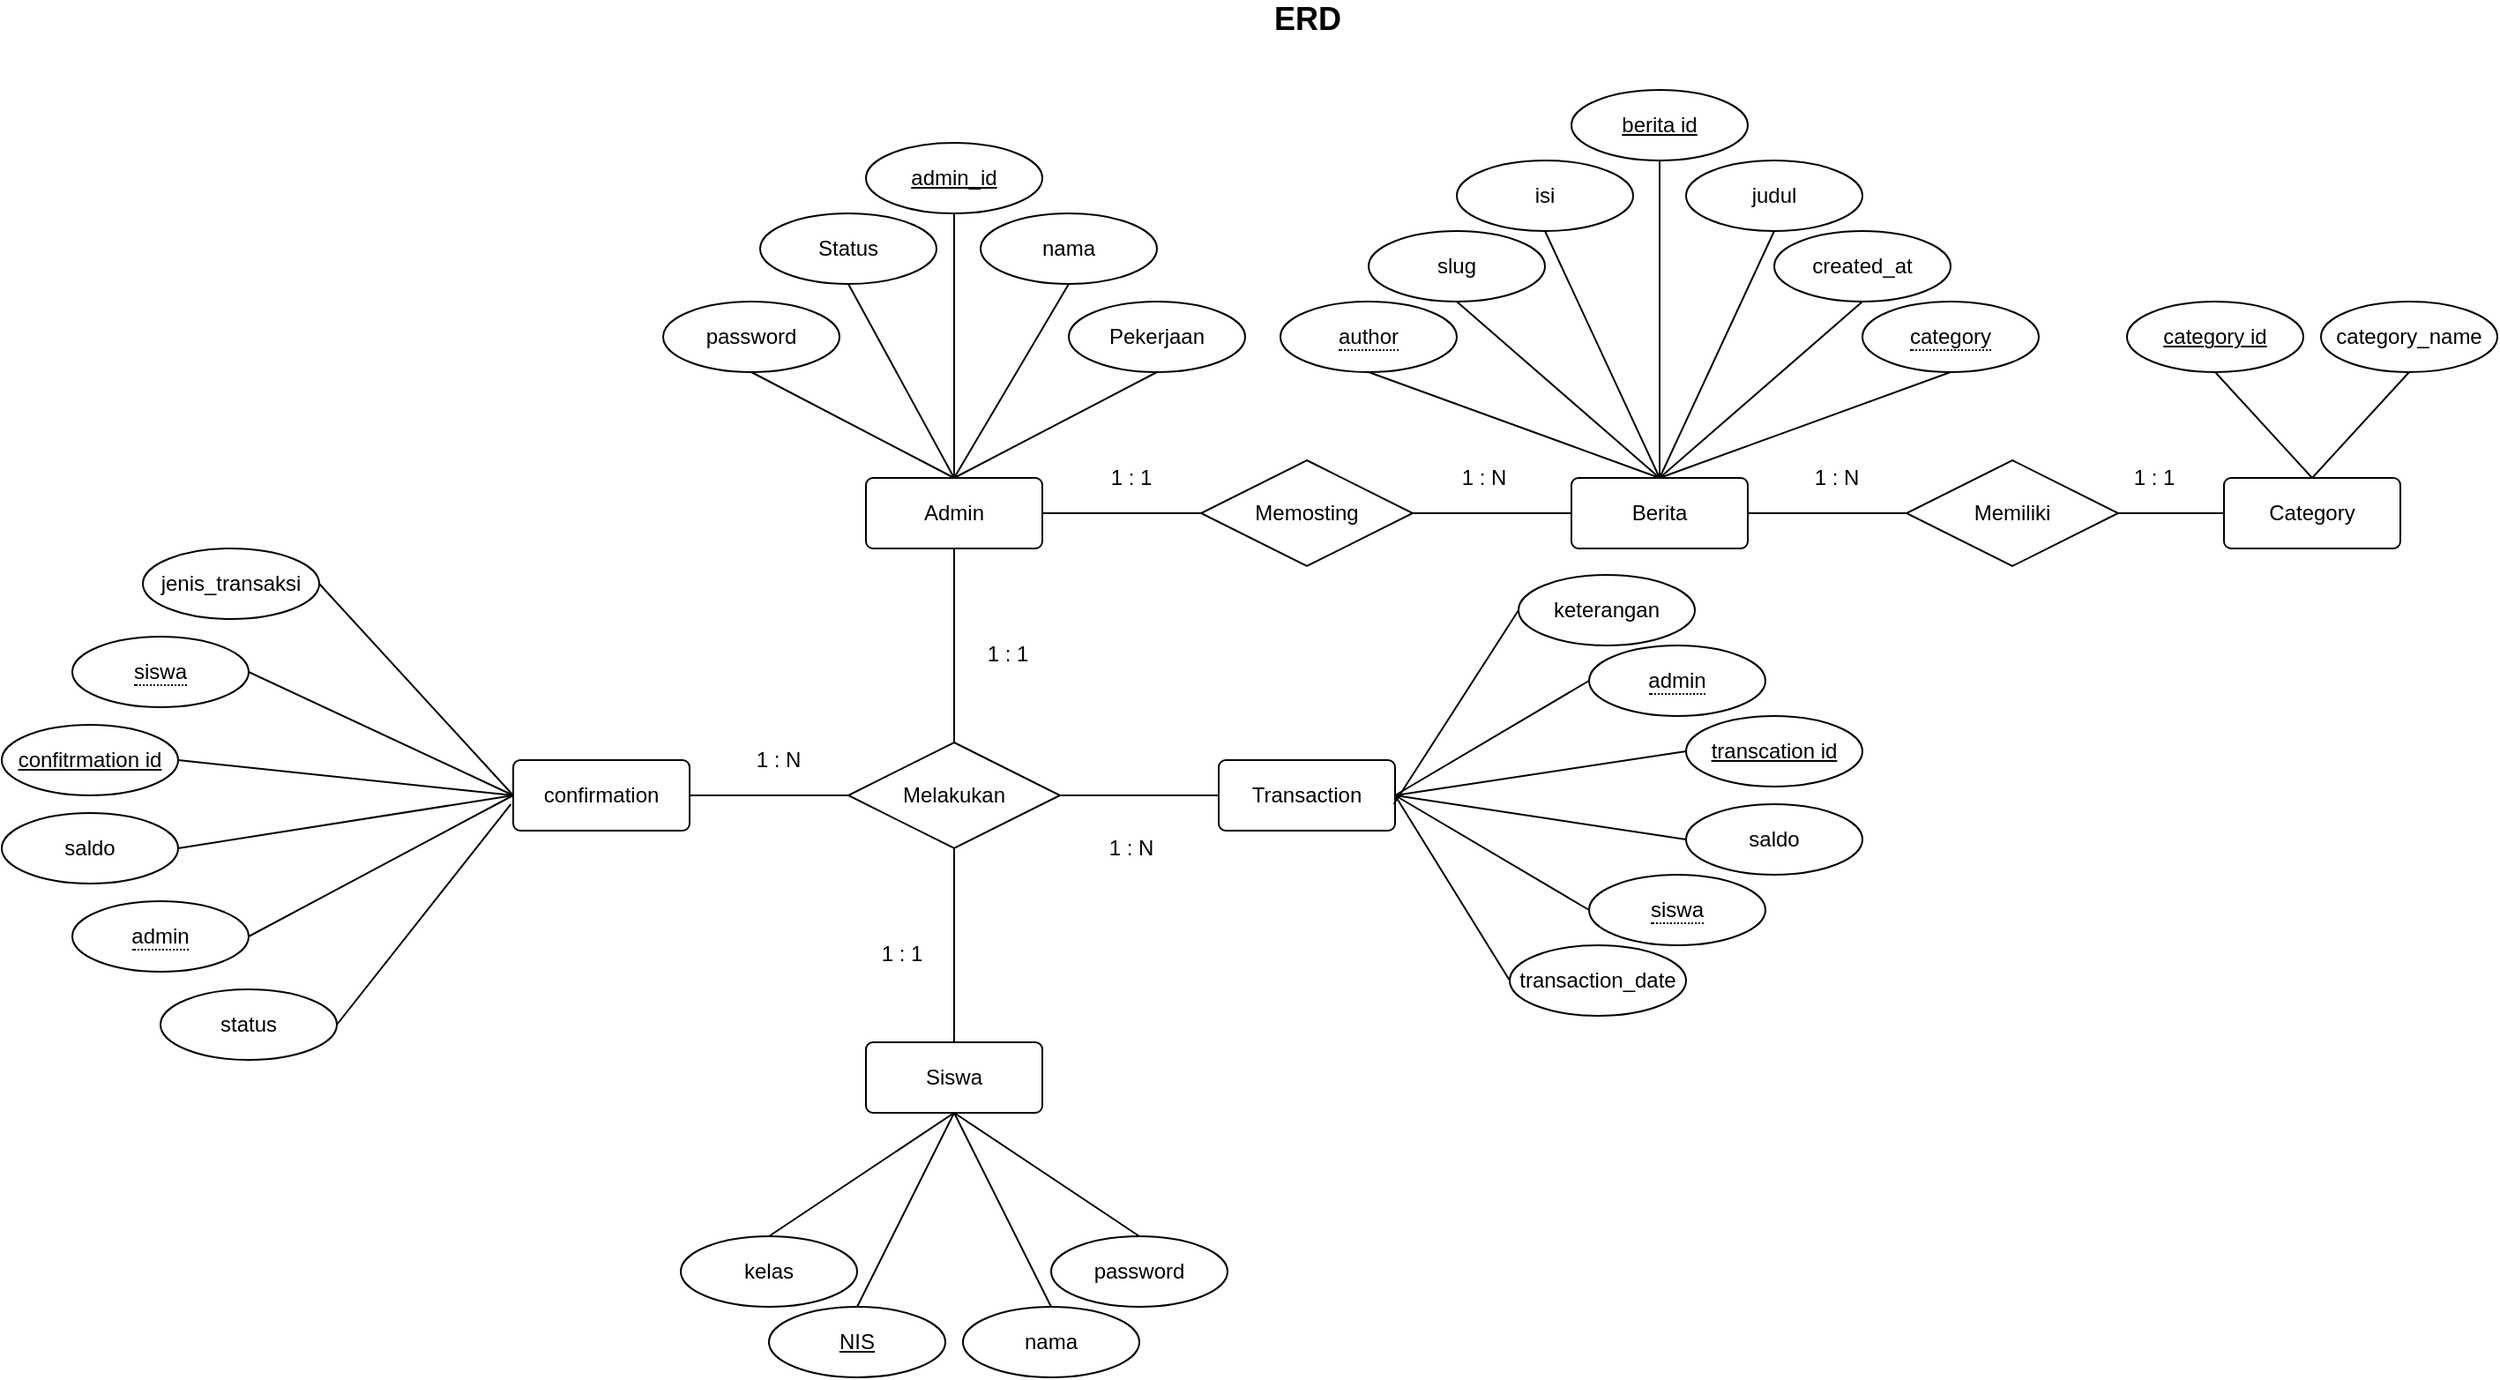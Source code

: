 <mxfile version="17.5.0" type="device"><diagram id="R2lEEEUBdFMjLlhIrx00" name="Page-1"><mxGraphModel dx="2881" dy="1096" grid="1" gridSize="10" guides="1" tooltips="1" connect="1" arrows="1" fold="1" page="1" pageScale="1" pageWidth="850" pageHeight="1100" math="0" shadow="0" extFonts="Permanent Marker^https://fonts.googleapis.com/css?family=Permanent+Marker"><root><mxCell id="0"/><mxCell id="1" parent="0"/><mxCell id="1gQ173YRiWsbyyBzPhOY-2" value="Berita" style="rounded=1;arcSize=10;whiteSpace=wrap;html=1;align=center;" parent="1" vertex="1"><mxGeometry x="608" y="430" width="100" height="40" as="geometry"/></mxCell><mxCell id="1gQ173YRiWsbyyBzPhOY-4" value="Admin" style="rounded=1;arcSize=10;whiteSpace=wrap;html=1;align=center;" parent="1" vertex="1"><mxGeometry x="208" y="430" width="100" height="40" as="geometry"/></mxCell><mxCell id="1gQ173YRiWsbyyBzPhOY-5" value="Category" style="rounded=1;arcSize=10;whiteSpace=wrap;html=1;align=center;" parent="1" vertex="1"><mxGeometry x="978" y="430" width="100" height="40" as="geometry"/></mxCell><mxCell id="1gQ173YRiWsbyyBzPhOY-8" value="confirmation" style="rounded=1;arcSize=10;whiteSpace=wrap;html=1;align=center;" parent="1" vertex="1"><mxGeometry x="8" y="590" width="100" height="40" as="geometry"/></mxCell><mxCell id="1gQ173YRiWsbyyBzPhOY-102" value="Siswa" style="rounded=1;arcSize=10;whiteSpace=wrap;html=1;align=center;" parent="1" vertex="1"><mxGeometry x="208" y="750" width="100" height="40" as="geometry"/></mxCell><mxCell id="1gQ173YRiWsbyyBzPhOY-116" value="&lt;b&gt;&lt;font style=&quot;font-size: 18px&quot;&gt;ERD&lt;/font&gt;&lt;/b&gt;" style="text;html=1;align=center;verticalAlign=middle;resizable=0;points=[];autosize=1;strokeColor=none;fillColor=none;" parent="1" vertex="1"><mxGeometry x="433" y="160" width="50" height="20" as="geometry"/></mxCell><mxCell id="1gQ173YRiWsbyyBzPhOY-137" value="Transaction" style="rounded=1;arcSize=10;whiteSpace=wrap;html=1;align=center;" parent="1" vertex="1"><mxGeometry x="408" y="590" width="100" height="40" as="geometry"/></mxCell><mxCell id="1024xfQDOg1oPCdJmZMH-1" value="Memosting" style="shape=rhombus;perimeter=rhombusPerimeter;whiteSpace=wrap;html=1;align=center;" vertex="1" parent="1"><mxGeometry x="398" y="420" width="120" height="60" as="geometry"/></mxCell><mxCell id="1024xfQDOg1oPCdJmZMH-2" value="Memiliki" style="shape=rhombus;perimeter=rhombusPerimeter;whiteSpace=wrap;html=1;align=center;" vertex="1" parent="1"><mxGeometry x="798" y="420" width="120" height="60" as="geometry"/></mxCell><mxCell id="1024xfQDOg1oPCdJmZMH-3" value="Melakukan" style="shape=rhombus;perimeter=rhombusPerimeter;whiteSpace=wrap;html=1;align=center;" vertex="1" parent="1"><mxGeometry x="198" y="580" width="120" height="60" as="geometry"/></mxCell><mxCell id="1024xfQDOg1oPCdJmZMH-4" value="" style="endArrow=none;html=1;rounded=0;exitX=0.5;exitY=1;exitDx=0;exitDy=0;" edge="1" parent="1" source="1024xfQDOg1oPCdJmZMH-3" target="1gQ173YRiWsbyyBzPhOY-102"><mxGeometry relative="1" as="geometry"><mxPoint x="418" y="590" as="sourcePoint"/><mxPoint x="578" y="590" as="targetPoint"/></mxGeometry></mxCell><mxCell id="1024xfQDOg1oPCdJmZMH-5" value="" style="endArrow=none;html=1;rounded=0;exitX=0.5;exitY=1;exitDx=0;exitDy=0;entryX=0.5;entryY=0;entryDx=0;entryDy=0;" edge="1" parent="1" source="1gQ173YRiWsbyyBzPhOY-4" target="1024xfQDOg1oPCdJmZMH-3"><mxGeometry relative="1" as="geometry"><mxPoint x="268" y="650" as="sourcePoint"/><mxPoint x="268" y="760" as="targetPoint"/></mxGeometry></mxCell><mxCell id="1024xfQDOg1oPCdJmZMH-6" value="" style="endArrow=none;html=1;rounded=0;exitX=1;exitY=0.5;exitDx=0;exitDy=0;entryX=0;entryY=0.5;entryDx=0;entryDy=0;" edge="1" parent="1" source="1gQ173YRiWsbyyBzPhOY-8" target="1024xfQDOg1oPCdJmZMH-3"><mxGeometry relative="1" as="geometry"><mxPoint x="268" y="480" as="sourcePoint"/><mxPoint x="268" y="590" as="targetPoint"/></mxGeometry></mxCell><mxCell id="1024xfQDOg1oPCdJmZMH-7" value="" style="endArrow=none;html=1;rounded=0;exitX=1;exitY=0.5;exitDx=0;exitDy=0;entryX=0;entryY=0.5;entryDx=0;entryDy=0;" edge="1" parent="1" source="1024xfQDOg1oPCdJmZMH-3" target="1gQ173YRiWsbyyBzPhOY-137"><mxGeometry relative="1" as="geometry"><mxPoint x="118" y="620" as="sourcePoint"/><mxPoint x="208" y="620" as="targetPoint"/></mxGeometry></mxCell><mxCell id="1024xfQDOg1oPCdJmZMH-8" value="" style="endArrow=none;html=1;rounded=0;exitX=1;exitY=0.5;exitDx=0;exitDy=0;entryX=0;entryY=0.5;entryDx=0;entryDy=0;" edge="1" parent="1" source="1gQ173YRiWsbyyBzPhOY-4" target="1024xfQDOg1oPCdJmZMH-1"><mxGeometry relative="1" as="geometry"><mxPoint x="328" y="620" as="sourcePoint"/><mxPoint x="418" y="620" as="targetPoint"/></mxGeometry></mxCell><mxCell id="1024xfQDOg1oPCdJmZMH-9" value="" style="endArrow=none;html=1;rounded=0;exitX=1;exitY=0.5;exitDx=0;exitDy=0;entryX=0;entryY=0.5;entryDx=0;entryDy=0;" edge="1" parent="1" source="1024xfQDOg1oPCdJmZMH-1" target="1gQ173YRiWsbyyBzPhOY-2"><mxGeometry relative="1" as="geometry"><mxPoint x="318" y="460" as="sourcePoint"/><mxPoint x="408" y="460" as="targetPoint"/></mxGeometry></mxCell><mxCell id="1024xfQDOg1oPCdJmZMH-10" value="" style="endArrow=none;html=1;rounded=0;exitX=1;exitY=0.5;exitDx=0;exitDy=0;entryX=0;entryY=0.5;entryDx=0;entryDy=0;" edge="1" parent="1" source="1gQ173YRiWsbyyBzPhOY-2" target="1024xfQDOg1oPCdJmZMH-2"><mxGeometry relative="1" as="geometry"><mxPoint x="528" y="460" as="sourcePoint"/><mxPoint x="618" y="460" as="targetPoint"/></mxGeometry></mxCell><mxCell id="1024xfQDOg1oPCdJmZMH-11" value="" style="endArrow=none;html=1;rounded=0;exitX=1;exitY=0.5;exitDx=0;exitDy=0;entryX=0;entryY=0.5;entryDx=0;entryDy=0;" edge="1" parent="1" source="1024xfQDOg1oPCdJmZMH-2" target="1gQ173YRiWsbyyBzPhOY-5"><mxGeometry relative="1" as="geometry"><mxPoint x="718" y="460" as="sourcePoint"/><mxPoint x="808" y="460" as="targetPoint"/></mxGeometry></mxCell><mxCell id="1024xfQDOg1oPCdJmZMH-12" value="1 : N" style="text;html=1;align=center;verticalAlign=middle;resizable=0;points=[];autosize=1;strokeColor=none;fillColor=none;" vertex="1" parent="1"><mxGeometry x="338" y="630" width="40" height="20" as="geometry"/></mxCell><mxCell id="1024xfQDOg1oPCdJmZMH-13" value="1 : N" style="text;html=1;align=center;verticalAlign=middle;resizable=0;points=[];autosize=1;strokeColor=none;fillColor=none;" vertex="1" parent="1"><mxGeometry x="138" y="580" width="40" height="20" as="geometry"/></mxCell><mxCell id="1024xfQDOg1oPCdJmZMH-14" value="1 : 1" style="text;html=1;align=center;verticalAlign=middle;resizable=0;points=[];autosize=1;strokeColor=none;fillColor=none;" vertex="1" parent="1"><mxGeometry x="268" y="520" width="40" height="20" as="geometry"/></mxCell><mxCell id="1024xfQDOg1oPCdJmZMH-15" value="1 : 1" style="text;html=1;align=center;verticalAlign=middle;resizable=0;points=[];autosize=1;strokeColor=none;fillColor=none;" vertex="1" parent="1"><mxGeometry x="208" y="690" width="40" height="20" as="geometry"/></mxCell><mxCell id="1024xfQDOg1oPCdJmZMH-16" value="1 : 1" style="text;html=1;align=center;verticalAlign=middle;resizable=0;points=[];autosize=1;strokeColor=none;fillColor=none;" vertex="1" parent="1"><mxGeometry x="338" y="420" width="40" height="20" as="geometry"/></mxCell><mxCell id="1024xfQDOg1oPCdJmZMH-17" value="1 : N" style="text;html=1;align=center;verticalAlign=middle;resizable=0;points=[];autosize=1;strokeColor=none;fillColor=none;" vertex="1" parent="1"><mxGeometry x="538" y="420" width="40" height="20" as="geometry"/></mxCell><mxCell id="1024xfQDOg1oPCdJmZMH-18" value="1 : N" style="text;html=1;align=center;verticalAlign=middle;resizable=0;points=[];autosize=1;strokeColor=none;fillColor=none;" vertex="1" parent="1"><mxGeometry x="738" y="420" width="40" height="20" as="geometry"/></mxCell><mxCell id="1024xfQDOg1oPCdJmZMH-19" value="1 : 1" style="text;html=1;align=center;verticalAlign=middle;resizable=0;points=[];autosize=1;strokeColor=none;fillColor=none;" vertex="1" parent="1"><mxGeometry x="918" y="420" width="40" height="20" as="geometry"/></mxCell><mxCell id="1024xfQDOg1oPCdJmZMH-20" value="admin_id" style="ellipse;whiteSpace=wrap;html=1;align=center;fontStyle=4;" vertex="1" parent="1"><mxGeometry x="208" y="240" width="100" height="40" as="geometry"/></mxCell><mxCell id="1024xfQDOg1oPCdJmZMH-21" value="nama" style="ellipse;whiteSpace=wrap;html=1;align=center;" vertex="1" parent="1"><mxGeometry x="273" y="280" width="100" height="40" as="geometry"/></mxCell><mxCell id="1024xfQDOg1oPCdJmZMH-22" value="Pekerjaan" style="ellipse;whiteSpace=wrap;html=1;align=center;" vertex="1" parent="1"><mxGeometry x="323" y="330" width="100" height="40" as="geometry"/></mxCell><mxCell id="1024xfQDOg1oPCdJmZMH-23" value="Status" style="ellipse;whiteSpace=wrap;html=1;align=center;" vertex="1" parent="1"><mxGeometry x="148" y="280" width="100" height="40" as="geometry"/></mxCell><mxCell id="1024xfQDOg1oPCdJmZMH-24" value="password" style="ellipse;whiteSpace=wrap;html=1;align=center;" vertex="1" parent="1"><mxGeometry x="93" y="330" width="100" height="40" as="geometry"/></mxCell><mxCell id="1024xfQDOg1oPCdJmZMH-25" value="" style="endArrow=none;html=1;rounded=0;exitX=0.5;exitY=1;exitDx=0;exitDy=0;" edge="1" parent="1" source="1024xfQDOg1oPCdJmZMH-20"><mxGeometry relative="1" as="geometry"><mxPoint x="268" y="480" as="sourcePoint"/><mxPoint x="258" y="430" as="targetPoint"/></mxGeometry></mxCell><mxCell id="1024xfQDOg1oPCdJmZMH-26" value="" style="endArrow=none;html=1;rounded=0;exitX=0.5;exitY=1;exitDx=0;exitDy=0;" edge="1" parent="1" source="1024xfQDOg1oPCdJmZMH-21"><mxGeometry relative="1" as="geometry"><mxPoint x="268" y="290" as="sourcePoint"/><mxPoint x="258" y="430" as="targetPoint"/></mxGeometry></mxCell><mxCell id="1024xfQDOg1oPCdJmZMH-27" value="" style="endArrow=none;html=1;rounded=0;exitX=0.5;exitY=1;exitDx=0;exitDy=0;entryX=0.5;entryY=0;entryDx=0;entryDy=0;" edge="1" parent="1" source="1024xfQDOg1oPCdJmZMH-23" target="1gQ173YRiWsbyyBzPhOY-4"><mxGeometry relative="1" as="geometry"><mxPoint x="333" y="330" as="sourcePoint"/><mxPoint x="268" y="440" as="targetPoint"/></mxGeometry></mxCell><mxCell id="1024xfQDOg1oPCdJmZMH-28" value="" style="endArrow=none;html=1;rounded=0;exitX=0.5;exitY=1;exitDx=0;exitDy=0;" edge="1" parent="1" source="1024xfQDOg1oPCdJmZMH-24"><mxGeometry relative="1" as="geometry"><mxPoint x="208" y="330" as="sourcePoint"/><mxPoint x="258" y="430" as="targetPoint"/></mxGeometry></mxCell><mxCell id="1024xfQDOg1oPCdJmZMH-29" value="" style="endArrow=none;html=1;rounded=0;exitX=0.5;exitY=0;exitDx=0;exitDy=0;entryX=0.5;entryY=1;entryDx=0;entryDy=0;" edge="1" parent="1" source="1gQ173YRiWsbyyBzPhOY-4" target="1024xfQDOg1oPCdJmZMH-22"><mxGeometry relative="1" as="geometry"><mxPoint x="153" y="380" as="sourcePoint"/><mxPoint x="268" y="440" as="targetPoint"/></mxGeometry></mxCell><mxCell id="1024xfQDOg1oPCdJmZMH-30" value="berita id" style="ellipse;whiteSpace=wrap;html=1;align=center;fontStyle=4;" vertex="1" parent="1"><mxGeometry x="608" y="210" width="100" height="40" as="geometry"/></mxCell><mxCell id="1024xfQDOg1oPCdJmZMH-31" value="judul" style="ellipse;whiteSpace=wrap;html=1;align=center;" vertex="1" parent="1"><mxGeometry x="673" y="250" width="100" height="40" as="geometry"/></mxCell><mxCell id="1024xfQDOg1oPCdJmZMH-32" value="isi" style="ellipse;whiteSpace=wrap;html=1;align=center;" vertex="1" parent="1"><mxGeometry x="543" y="250" width="100" height="40" as="geometry"/></mxCell><mxCell id="1024xfQDOg1oPCdJmZMH-33" value="slug" style="ellipse;whiteSpace=wrap;html=1;align=center;" vertex="1" parent="1"><mxGeometry x="493" y="290" width="100" height="40" as="geometry"/></mxCell><mxCell id="1024xfQDOg1oPCdJmZMH-34" value="created_at" style="ellipse;whiteSpace=wrap;html=1;align=center;" vertex="1" parent="1"><mxGeometry x="723" y="290" width="100" height="40" as="geometry"/></mxCell><mxCell id="1024xfQDOg1oPCdJmZMH-36" value="&lt;span style=&quot;border-bottom: 1px dotted&quot;&gt;author&lt;/span&gt;" style="ellipse;whiteSpace=wrap;html=1;align=center;" vertex="1" parent="1"><mxGeometry x="443" y="330" width="100" height="40" as="geometry"/></mxCell><mxCell id="1024xfQDOg1oPCdJmZMH-37" value="&lt;span style=&quot;border-bottom: 1px dotted&quot;&gt;category&lt;/span&gt;" style="ellipse;whiteSpace=wrap;html=1;align=center;" vertex="1" parent="1"><mxGeometry x="773" y="330" width="100" height="40" as="geometry"/></mxCell><mxCell id="1024xfQDOg1oPCdJmZMH-38" value="" style="endArrow=none;html=1;rounded=0;exitX=0.5;exitY=1;exitDx=0;exitDy=0;entryX=0.5;entryY=0;entryDx=0;entryDy=0;" edge="1" parent="1" source="1024xfQDOg1oPCdJmZMH-30" target="1gQ173YRiWsbyyBzPhOY-2"><mxGeometry relative="1" as="geometry"><mxPoint x="318" y="460" as="sourcePoint"/><mxPoint x="408" y="460" as="targetPoint"/></mxGeometry></mxCell><mxCell id="1024xfQDOg1oPCdJmZMH-41" value="" style="endArrow=none;html=1;rounded=0;exitX=0.5;exitY=1;exitDx=0;exitDy=0;entryX=0.5;entryY=0;entryDx=0;entryDy=0;" edge="1" parent="1" source="1024xfQDOg1oPCdJmZMH-31" target="1gQ173YRiWsbyyBzPhOY-2"><mxGeometry relative="1" as="geometry"><mxPoint x="668" y="260" as="sourcePoint"/><mxPoint x="668" y="440" as="targetPoint"/></mxGeometry></mxCell><mxCell id="1024xfQDOg1oPCdJmZMH-42" value="" style="endArrow=none;html=1;rounded=0;exitX=0.5;exitY=1;exitDx=0;exitDy=0;entryX=0.5;entryY=0;entryDx=0;entryDy=0;" edge="1" parent="1" source="1024xfQDOg1oPCdJmZMH-34" target="1gQ173YRiWsbyyBzPhOY-2"><mxGeometry relative="1" as="geometry"><mxPoint x="733" y="300" as="sourcePoint"/><mxPoint x="668" y="440" as="targetPoint"/></mxGeometry></mxCell><mxCell id="1024xfQDOg1oPCdJmZMH-43" value="" style="endArrow=none;html=1;rounded=0;exitX=0.5;exitY=1;exitDx=0;exitDy=0;entryX=0.5;entryY=0;entryDx=0;entryDy=0;" edge="1" parent="1" source="1024xfQDOg1oPCdJmZMH-37" target="1gQ173YRiWsbyyBzPhOY-2"><mxGeometry relative="1" as="geometry"><mxPoint x="783" y="340" as="sourcePoint"/><mxPoint x="668" y="440" as="targetPoint"/></mxGeometry></mxCell><mxCell id="1024xfQDOg1oPCdJmZMH-44" value="" style="endArrow=none;html=1;rounded=0;exitX=0.5;exitY=1;exitDx=0;exitDy=0;entryX=0.5;entryY=0;entryDx=0;entryDy=0;" edge="1" parent="1" source="1024xfQDOg1oPCdJmZMH-32" target="1gQ173YRiWsbyyBzPhOY-2"><mxGeometry relative="1" as="geometry"><mxPoint x="833" y="380" as="sourcePoint"/><mxPoint x="668" y="440" as="targetPoint"/></mxGeometry></mxCell><mxCell id="1024xfQDOg1oPCdJmZMH-46" value="" style="endArrow=none;html=1;rounded=0;exitX=0.5;exitY=1;exitDx=0;exitDy=0;entryX=0.5;entryY=0;entryDx=0;entryDy=0;" edge="1" parent="1" source="1024xfQDOg1oPCdJmZMH-33" target="1gQ173YRiWsbyyBzPhOY-2"><mxGeometry relative="1" as="geometry"><mxPoint x="603" y="300" as="sourcePoint"/><mxPoint x="668" y="440" as="targetPoint"/></mxGeometry></mxCell><mxCell id="1024xfQDOg1oPCdJmZMH-47" value="" style="endArrow=none;html=1;rounded=0;exitX=0.5;exitY=1;exitDx=0;exitDy=0;entryX=0.5;entryY=0;entryDx=0;entryDy=0;" edge="1" parent="1" source="1024xfQDOg1oPCdJmZMH-36" target="1gQ173YRiWsbyyBzPhOY-2"><mxGeometry relative="1" as="geometry"><mxPoint x="553" y="340" as="sourcePoint"/><mxPoint x="668" y="440" as="targetPoint"/></mxGeometry></mxCell><mxCell id="1024xfQDOg1oPCdJmZMH-48" value="category id" style="ellipse;whiteSpace=wrap;html=1;align=center;fontStyle=4;" vertex="1" parent="1"><mxGeometry x="923" y="330" width="100" height="40" as="geometry"/></mxCell><mxCell id="1024xfQDOg1oPCdJmZMH-49" value="category_name" style="ellipse;whiteSpace=wrap;html=1;align=center;" vertex="1" parent="1"><mxGeometry x="1033" y="330" width="100" height="40" as="geometry"/></mxCell><mxCell id="1024xfQDOg1oPCdJmZMH-50" value="" style="endArrow=none;html=1;rounded=0;exitX=0.5;exitY=1;exitDx=0;exitDy=0;entryX=0.5;entryY=0;entryDx=0;entryDy=0;" edge="1" parent="1" source="1024xfQDOg1oPCdJmZMH-48" target="1gQ173YRiWsbyyBzPhOY-5"><mxGeometry relative="1" as="geometry"><mxPoint x="833" y="380" as="sourcePoint"/><mxPoint x="668" y="440" as="targetPoint"/></mxGeometry></mxCell><mxCell id="1024xfQDOg1oPCdJmZMH-51" value="" style="endArrow=none;html=1;rounded=0;exitX=0.5;exitY=1;exitDx=0;exitDy=0;entryX=0.5;entryY=0;entryDx=0;entryDy=0;" edge="1" parent="1" source="1024xfQDOg1oPCdJmZMH-49" target="1gQ173YRiWsbyyBzPhOY-5"><mxGeometry relative="1" as="geometry"><mxPoint x="983" y="380" as="sourcePoint"/><mxPoint x="1038" y="440" as="targetPoint"/></mxGeometry></mxCell><mxCell id="1024xfQDOg1oPCdJmZMH-52" value="transcation id" style="ellipse;whiteSpace=wrap;html=1;align=center;fontStyle=4;" vertex="1" parent="1"><mxGeometry x="673" y="565" width="100" height="40" as="geometry"/></mxCell><mxCell id="1024xfQDOg1oPCdJmZMH-53" value="confitrmation id" style="ellipse;whiteSpace=wrap;html=1;align=center;fontStyle=4;" vertex="1" parent="1"><mxGeometry x="-282" y="570" width="100" height="40" as="geometry"/></mxCell><mxCell id="1024xfQDOg1oPCdJmZMH-54" value="&lt;span style=&quot;border-bottom: 1px dotted&quot;&gt;admin&lt;/span&gt;" style="ellipse;whiteSpace=wrap;html=1;align=center;" vertex="1" parent="1"><mxGeometry x="618" y="525" width="100" height="40" as="geometry"/></mxCell><mxCell id="1024xfQDOg1oPCdJmZMH-55" value="&lt;span style=&quot;border-bottom: 1px dotted&quot;&gt;siswa&lt;/span&gt;" style="ellipse;whiteSpace=wrap;html=1;align=center;" vertex="1" parent="1"><mxGeometry x="618" y="655" width="100" height="40" as="geometry"/></mxCell><mxCell id="1024xfQDOg1oPCdJmZMH-56" value="saldo" style="ellipse;whiteSpace=wrap;html=1;align=center;" vertex="1" parent="1"><mxGeometry x="673" y="615" width="100" height="40" as="geometry"/></mxCell><mxCell id="1024xfQDOg1oPCdJmZMH-57" value="keterangan" style="ellipse;whiteSpace=wrap;html=1;align=center;" vertex="1" parent="1"><mxGeometry x="578" y="485" width="100" height="40" as="geometry"/></mxCell><mxCell id="1024xfQDOg1oPCdJmZMH-58" value="transaction_date" style="ellipse;whiteSpace=wrap;html=1;align=center;" vertex="1" parent="1"><mxGeometry x="573" y="695" width="100" height="40" as="geometry"/></mxCell><mxCell id="1024xfQDOg1oPCdJmZMH-59" value="" style="endArrow=none;html=1;rounded=0;exitX=0;exitY=0.5;exitDx=0;exitDy=0;entryX=0.993;entryY=0.624;entryDx=0;entryDy=0;entryPerimeter=0;" edge="1" parent="1" source="1024xfQDOg1oPCdJmZMH-57" target="1gQ173YRiWsbyyBzPhOY-137"><mxGeometry relative="1" as="geometry"><mxPoint x="328" y="620" as="sourcePoint"/><mxPoint x="418" y="620" as="targetPoint"/></mxGeometry></mxCell><mxCell id="1024xfQDOg1oPCdJmZMH-60" value="" style="endArrow=none;html=1;rounded=0;entryX=1;entryY=0.5;entryDx=0;entryDy=0;exitX=0;exitY=0.5;exitDx=0;exitDy=0;" edge="1" parent="1" source="1024xfQDOg1oPCdJmZMH-54" target="1gQ173YRiWsbyyBzPhOY-137"><mxGeometry relative="1" as="geometry"><mxPoint x="548" y="590" as="sourcePoint"/><mxPoint x="517.3" y="624.96" as="targetPoint"/></mxGeometry></mxCell><mxCell id="1024xfQDOg1oPCdJmZMH-61" value="" style="endArrow=none;html=1;rounded=0;entryX=1;entryY=0.5;entryDx=0;entryDy=0;exitX=0;exitY=0.5;exitDx=0;exitDy=0;" edge="1" parent="1" source="1024xfQDOg1oPCdJmZMH-52" target="1gQ173YRiWsbyyBzPhOY-137"><mxGeometry relative="1" as="geometry"><mxPoint x="568.0" y="550" as="sourcePoint"/><mxPoint x="518" y="620" as="targetPoint"/></mxGeometry></mxCell><mxCell id="1024xfQDOg1oPCdJmZMH-62" value="" style="endArrow=none;html=1;rounded=0;entryX=1;entryY=0.5;entryDx=0;entryDy=0;exitX=0;exitY=0.5;exitDx=0;exitDy=0;" edge="1" parent="1" source="1024xfQDOg1oPCdJmZMH-56" target="1gQ173YRiWsbyyBzPhOY-137"><mxGeometry relative="1" as="geometry"><mxPoint x="623" y="600" as="sourcePoint"/><mxPoint x="518" y="620" as="targetPoint"/><Array as="points"><mxPoint x="508" y="610"/></Array></mxGeometry></mxCell><mxCell id="1024xfQDOg1oPCdJmZMH-63" value="" style="endArrow=none;html=1;rounded=0;entryX=1;entryY=0.5;entryDx=0;entryDy=0;exitX=0;exitY=0.5;exitDx=0;exitDy=0;" edge="1" parent="1" source="1024xfQDOg1oPCdJmZMH-55" target="1gQ173YRiWsbyyBzPhOY-137"><mxGeometry relative="1" as="geometry"><mxPoint x="623" y="650" as="sourcePoint"/><mxPoint x="518" y="620" as="targetPoint"/></mxGeometry></mxCell><mxCell id="1024xfQDOg1oPCdJmZMH-64" value="" style="endArrow=none;html=1;rounded=0;entryX=1;entryY=0.5;entryDx=0;entryDy=0;exitX=0;exitY=0.5;exitDx=0;exitDy=0;" edge="1" parent="1" source="1024xfQDOg1oPCdJmZMH-58" target="1gQ173YRiWsbyyBzPhOY-137"><mxGeometry relative="1" as="geometry"><mxPoint x="568.0" y="710" as="sourcePoint"/><mxPoint x="518" y="620" as="targetPoint"/></mxGeometry></mxCell><mxCell id="1024xfQDOg1oPCdJmZMH-65" value="&lt;span style=&quot;border-bottom: 1px dotted&quot;&gt;siswa&lt;/span&gt;" style="ellipse;whiteSpace=wrap;html=1;align=center;" vertex="1" parent="1"><mxGeometry x="-242" y="520" width="100" height="40" as="geometry"/></mxCell><mxCell id="1024xfQDOg1oPCdJmZMH-66" value="&lt;span style=&quot;border-bottom: 1px dotted&quot;&gt;admin&lt;/span&gt;" style="ellipse;whiteSpace=wrap;html=1;align=center;" vertex="1" parent="1"><mxGeometry x="-242" y="670" width="100" height="40" as="geometry"/></mxCell><mxCell id="1024xfQDOg1oPCdJmZMH-67" value="status" style="ellipse;whiteSpace=wrap;html=1;align=center;" vertex="1" parent="1"><mxGeometry x="-192" y="720" width="100" height="40" as="geometry"/></mxCell><mxCell id="1024xfQDOg1oPCdJmZMH-69" value="saldo" style="ellipse;whiteSpace=wrap;html=1;align=center;" vertex="1" parent="1"><mxGeometry x="-282" y="620" width="100" height="40" as="geometry"/></mxCell><mxCell id="1024xfQDOg1oPCdJmZMH-70" value="jenis_transaksi" style="ellipse;whiteSpace=wrap;html=1;align=center;" vertex="1" parent="1"><mxGeometry x="-202" y="470" width="100" height="40" as="geometry"/></mxCell><mxCell id="1024xfQDOg1oPCdJmZMH-71" value="" style="endArrow=none;html=1;rounded=0;exitX=1;exitY=0.5;exitDx=0;exitDy=0;entryX=0;entryY=0.5;entryDx=0;entryDy=0;" edge="1" parent="1" source="1024xfQDOg1oPCdJmZMH-53" target="1gQ173YRiWsbyyBzPhOY-8"><mxGeometry relative="1" as="geometry"><mxPoint x="118" y="620" as="sourcePoint"/><mxPoint x="208" y="620" as="targetPoint"/></mxGeometry></mxCell><mxCell id="1024xfQDOg1oPCdJmZMH-72" value="" style="endArrow=none;html=1;rounded=0;exitX=1;exitY=0.5;exitDx=0;exitDy=0;entryX=0;entryY=0.5;entryDx=0;entryDy=0;" edge="1" parent="1" source="1024xfQDOg1oPCdJmZMH-69" target="1gQ173YRiWsbyyBzPhOY-8"><mxGeometry relative="1" as="geometry"><mxPoint x="-172" y="600" as="sourcePoint"/><mxPoint x="-32" y="680" as="targetPoint"/></mxGeometry></mxCell><mxCell id="1024xfQDOg1oPCdJmZMH-73" value="" style="endArrow=none;html=1;rounded=0;exitX=1;exitY=0.5;exitDx=0;exitDy=0;entryX=0;entryY=0.5;entryDx=0;entryDy=0;" edge="1" parent="1" source="1024xfQDOg1oPCdJmZMH-66" target="1gQ173YRiWsbyyBzPhOY-8"><mxGeometry relative="1" as="geometry"><mxPoint x="-172" y="650" as="sourcePoint"/><mxPoint x="18" y="620" as="targetPoint"/></mxGeometry></mxCell><mxCell id="1024xfQDOg1oPCdJmZMH-74" value="" style="endArrow=none;html=1;rounded=0;exitX=1;exitY=0.5;exitDx=0;exitDy=0;entryX=-0.013;entryY=0.624;entryDx=0;entryDy=0;entryPerimeter=0;" edge="1" parent="1" source="1024xfQDOg1oPCdJmZMH-67" target="1gQ173YRiWsbyyBzPhOY-8"><mxGeometry relative="1" as="geometry"><mxPoint x="-132.0" y="700" as="sourcePoint"/><mxPoint x="18" y="620" as="targetPoint"/></mxGeometry></mxCell><mxCell id="1024xfQDOg1oPCdJmZMH-75" value="" style="endArrow=none;html=1;rounded=0;exitX=1;exitY=0.5;exitDx=0;exitDy=0;entryX=0;entryY=0.5;entryDx=0;entryDy=0;" edge="1" parent="1" source="1024xfQDOg1oPCdJmZMH-65" target="1gQ173YRiWsbyyBzPhOY-8"><mxGeometry relative="1" as="geometry"><mxPoint x="-82.0" y="750" as="sourcePoint"/><mxPoint x="16.7" y="624.96" as="targetPoint"/></mxGeometry></mxCell><mxCell id="1024xfQDOg1oPCdJmZMH-76" value="" style="endArrow=none;html=1;rounded=0;exitX=1;exitY=0.5;exitDx=0;exitDy=0;entryX=0;entryY=0.5;entryDx=0;entryDy=0;" edge="1" parent="1" source="1024xfQDOg1oPCdJmZMH-70" target="1gQ173YRiWsbyyBzPhOY-8"><mxGeometry relative="1" as="geometry"><mxPoint x="-132.0" y="550" as="sourcePoint"/><mxPoint x="18" y="620" as="targetPoint"/></mxGeometry></mxCell><mxCell id="1024xfQDOg1oPCdJmZMH-77" value="NIS" style="ellipse;whiteSpace=wrap;html=1;align=center;fontStyle=4;" vertex="1" parent="1"><mxGeometry x="153" y="900" width="100" height="40" as="geometry"/></mxCell><mxCell id="1024xfQDOg1oPCdJmZMH-78" value="nama" style="ellipse;whiteSpace=wrap;html=1;align=center;" vertex="1" parent="1"><mxGeometry x="263" y="900" width="100" height="40" as="geometry"/></mxCell><mxCell id="1024xfQDOg1oPCdJmZMH-79" value="kelas" style="ellipse;whiteSpace=wrap;html=1;align=center;" vertex="1" parent="1"><mxGeometry x="103" y="860" width="100" height="40" as="geometry"/></mxCell><mxCell id="1024xfQDOg1oPCdJmZMH-80" value="password" style="ellipse;whiteSpace=wrap;html=1;align=center;" vertex="1" parent="1"><mxGeometry x="313" y="860" width="100" height="40" as="geometry"/></mxCell><mxCell id="1024xfQDOg1oPCdJmZMH-81" value="" style="endArrow=none;html=1;rounded=0;exitX=0.5;exitY=0;exitDx=0;exitDy=0;entryX=0.5;entryY=1;entryDx=0;entryDy=0;" edge="1" parent="1" source="1024xfQDOg1oPCdJmZMH-77" target="1gQ173YRiWsbyyBzPhOY-102"><mxGeometry relative="1" as="geometry"><mxPoint x="263" y="840" as="sourcePoint"/><mxPoint x="353" y="840" as="targetPoint"/></mxGeometry></mxCell><mxCell id="1024xfQDOg1oPCdJmZMH-82" value="" style="endArrow=none;html=1;rounded=0;exitX=0.5;exitY=0;exitDx=0;exitDy=0;entryX=0.5;entryY=1;entryDx=0;entryDy=0;" edge="1" parent="1" source="1024xfQDOg1oPCdJmZMH-79" target="1gQ173YRiWsbyyBzPhOY-102"><mxGeometry relative="1" as="geometry"><mxPoint x="213" y="910" as="sourcePoint"/><mxPoint x="268" y="800" as="targetPoint"/></mxGeometry></mxCell><mxCell id="1024xfQDOg1oPCdJmZMH-83" value="" style="endArrow=none;html=1;rounded=0;exitX=0.5;exitY=0;exitDx=0;exitDy=0;entryX=0.5;entryY=1;entryDx=0;entryDy=0;" edge="1" parent="1" source="1024xfQDOg1oPCdJmZMH-78" target="1gQ173YRiWsbyyBzPhOY-102"><mxGeometry relative="1" as="geometry"><mxPoint x="163" y="870" as="sourcePoint"/><mxPoint x="298" y="820" as="targetPoint"/></mxGeometry></mxCell><mxCell id="1024xfQDOg1oPCdJmZMH-85" value="" style="endArrow=none;html=1;rounded=0;exitX=0.5;exitY=0;exitDx=0;exitDy=0;entryX=0.5;entryY=1;entryDx=0;entryDy=0;" edge="1" parent="1" source="1024xfQDOg1oPCdJmZMH-80" target="1gQ173YRiWsbyyBzPhOY-102"><mxGeometry relative="1" as="geometry"><mxPoint x="323" y="910" as="sourcePoint"/><mxPoint x="268" y="800" as="targetPoint"/></mxGeometry></mxCell></root></mxGraphModel></diagram></mxfile>